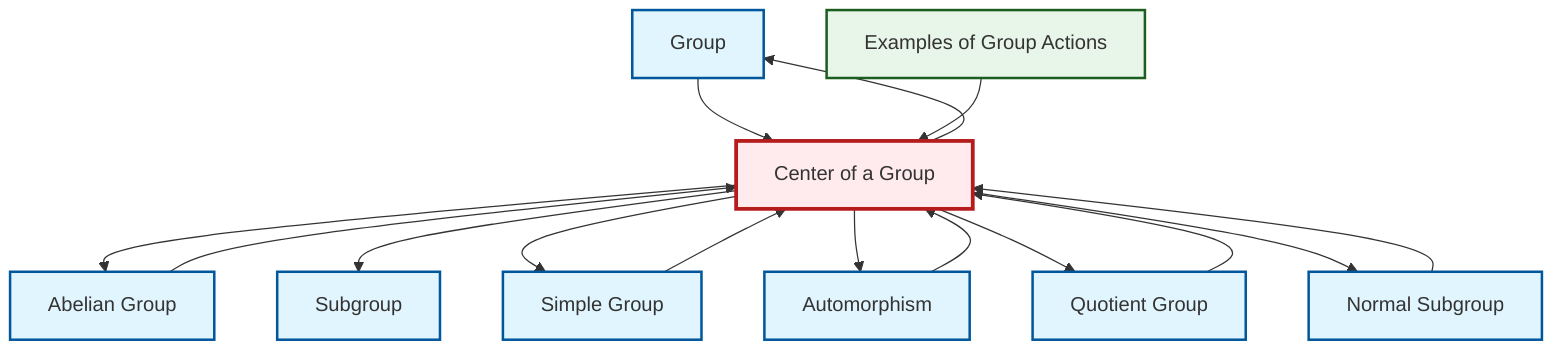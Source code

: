 graph TD
    classDef definition fill:#e1f5fe,stroke:#01579b,stroke-width:2px
    classDef theorem fill:#f3e5f5,stroke:#4a148c,stroke-width:2px
    classDef axiom fill:#fff3e0,stroke:#e65100,stroke-width:2px
    classDef example fill:#e8f5e9,stroke:#1b5e20,stroke-width:2px
    classDef current fill:#ffebee,stroke:#b71c1c,stroke-width:3px
    def-group["Group"]:::definition
    def-simple-group["Simple Group"]:::definition
    def-automorphism["Automorphism"]:::definition
    def-subgroup["Subgroup"]:::definition
    def-normal-subgroup["Normal Subgroup"]:::definition
    def-quotient-group["Quotient Group"]:::definition
    ex-group-action-examples["Examples of Group Actions"]:::example
    def-center-of-group["Center of a Group"]:::definition
    def-abelian-group["Abelian Group"]:::definition
    def-group --> def-center-of-group
    def-center-of-group --> def-abelian-group
    ex-group-action-examples --> def-center-of-group
    def-automorphism --> def-center-of-group
    def-center-of-group --> def-subgroup
    def-center-of-group --> def-simple-group
    def-center-of-group --> def-automorphism
    def-center-of-group --> def-group
    def-center-of-group --> def-quotient-group
    def-center-of-group --> def-normal-subgroup
    def-quotient-group --> def-center-of-group
    def-simple-group --> def-center-of-group
    def-normal-subgroup --> def-center-of-group
    def-abelian-group --> def-center-of-group
    class def-center-of-group current